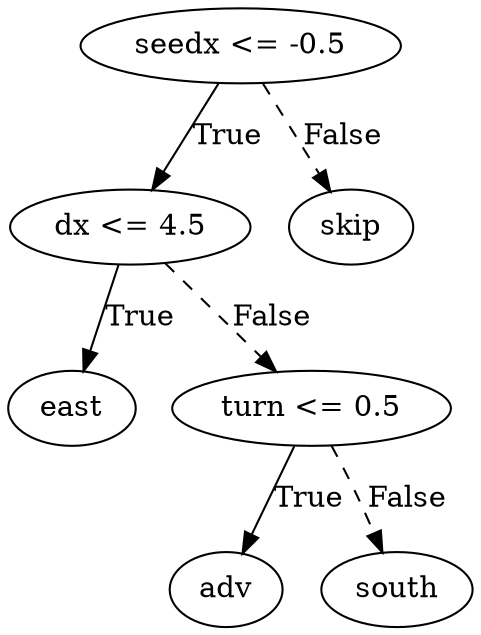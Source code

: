 digraph {
0 [label="seedx <= -0.5"];
1 [label="dx <= 4.5"];
2 [label="east"];
1 -> 2 [label="True"];
3 [label="turn <= 0.5"];
4 [label="adv"];
3 -> 4 [label="True"];
5 [label="south"];
3 -> 5 [style="dashed", label="False"];
1 -> 3 [style="dashed", label="False"];
0 -> 1 [label="True"];
6 [label="skip"];
0 -> 6 [style="dashed", label="False"];

}
